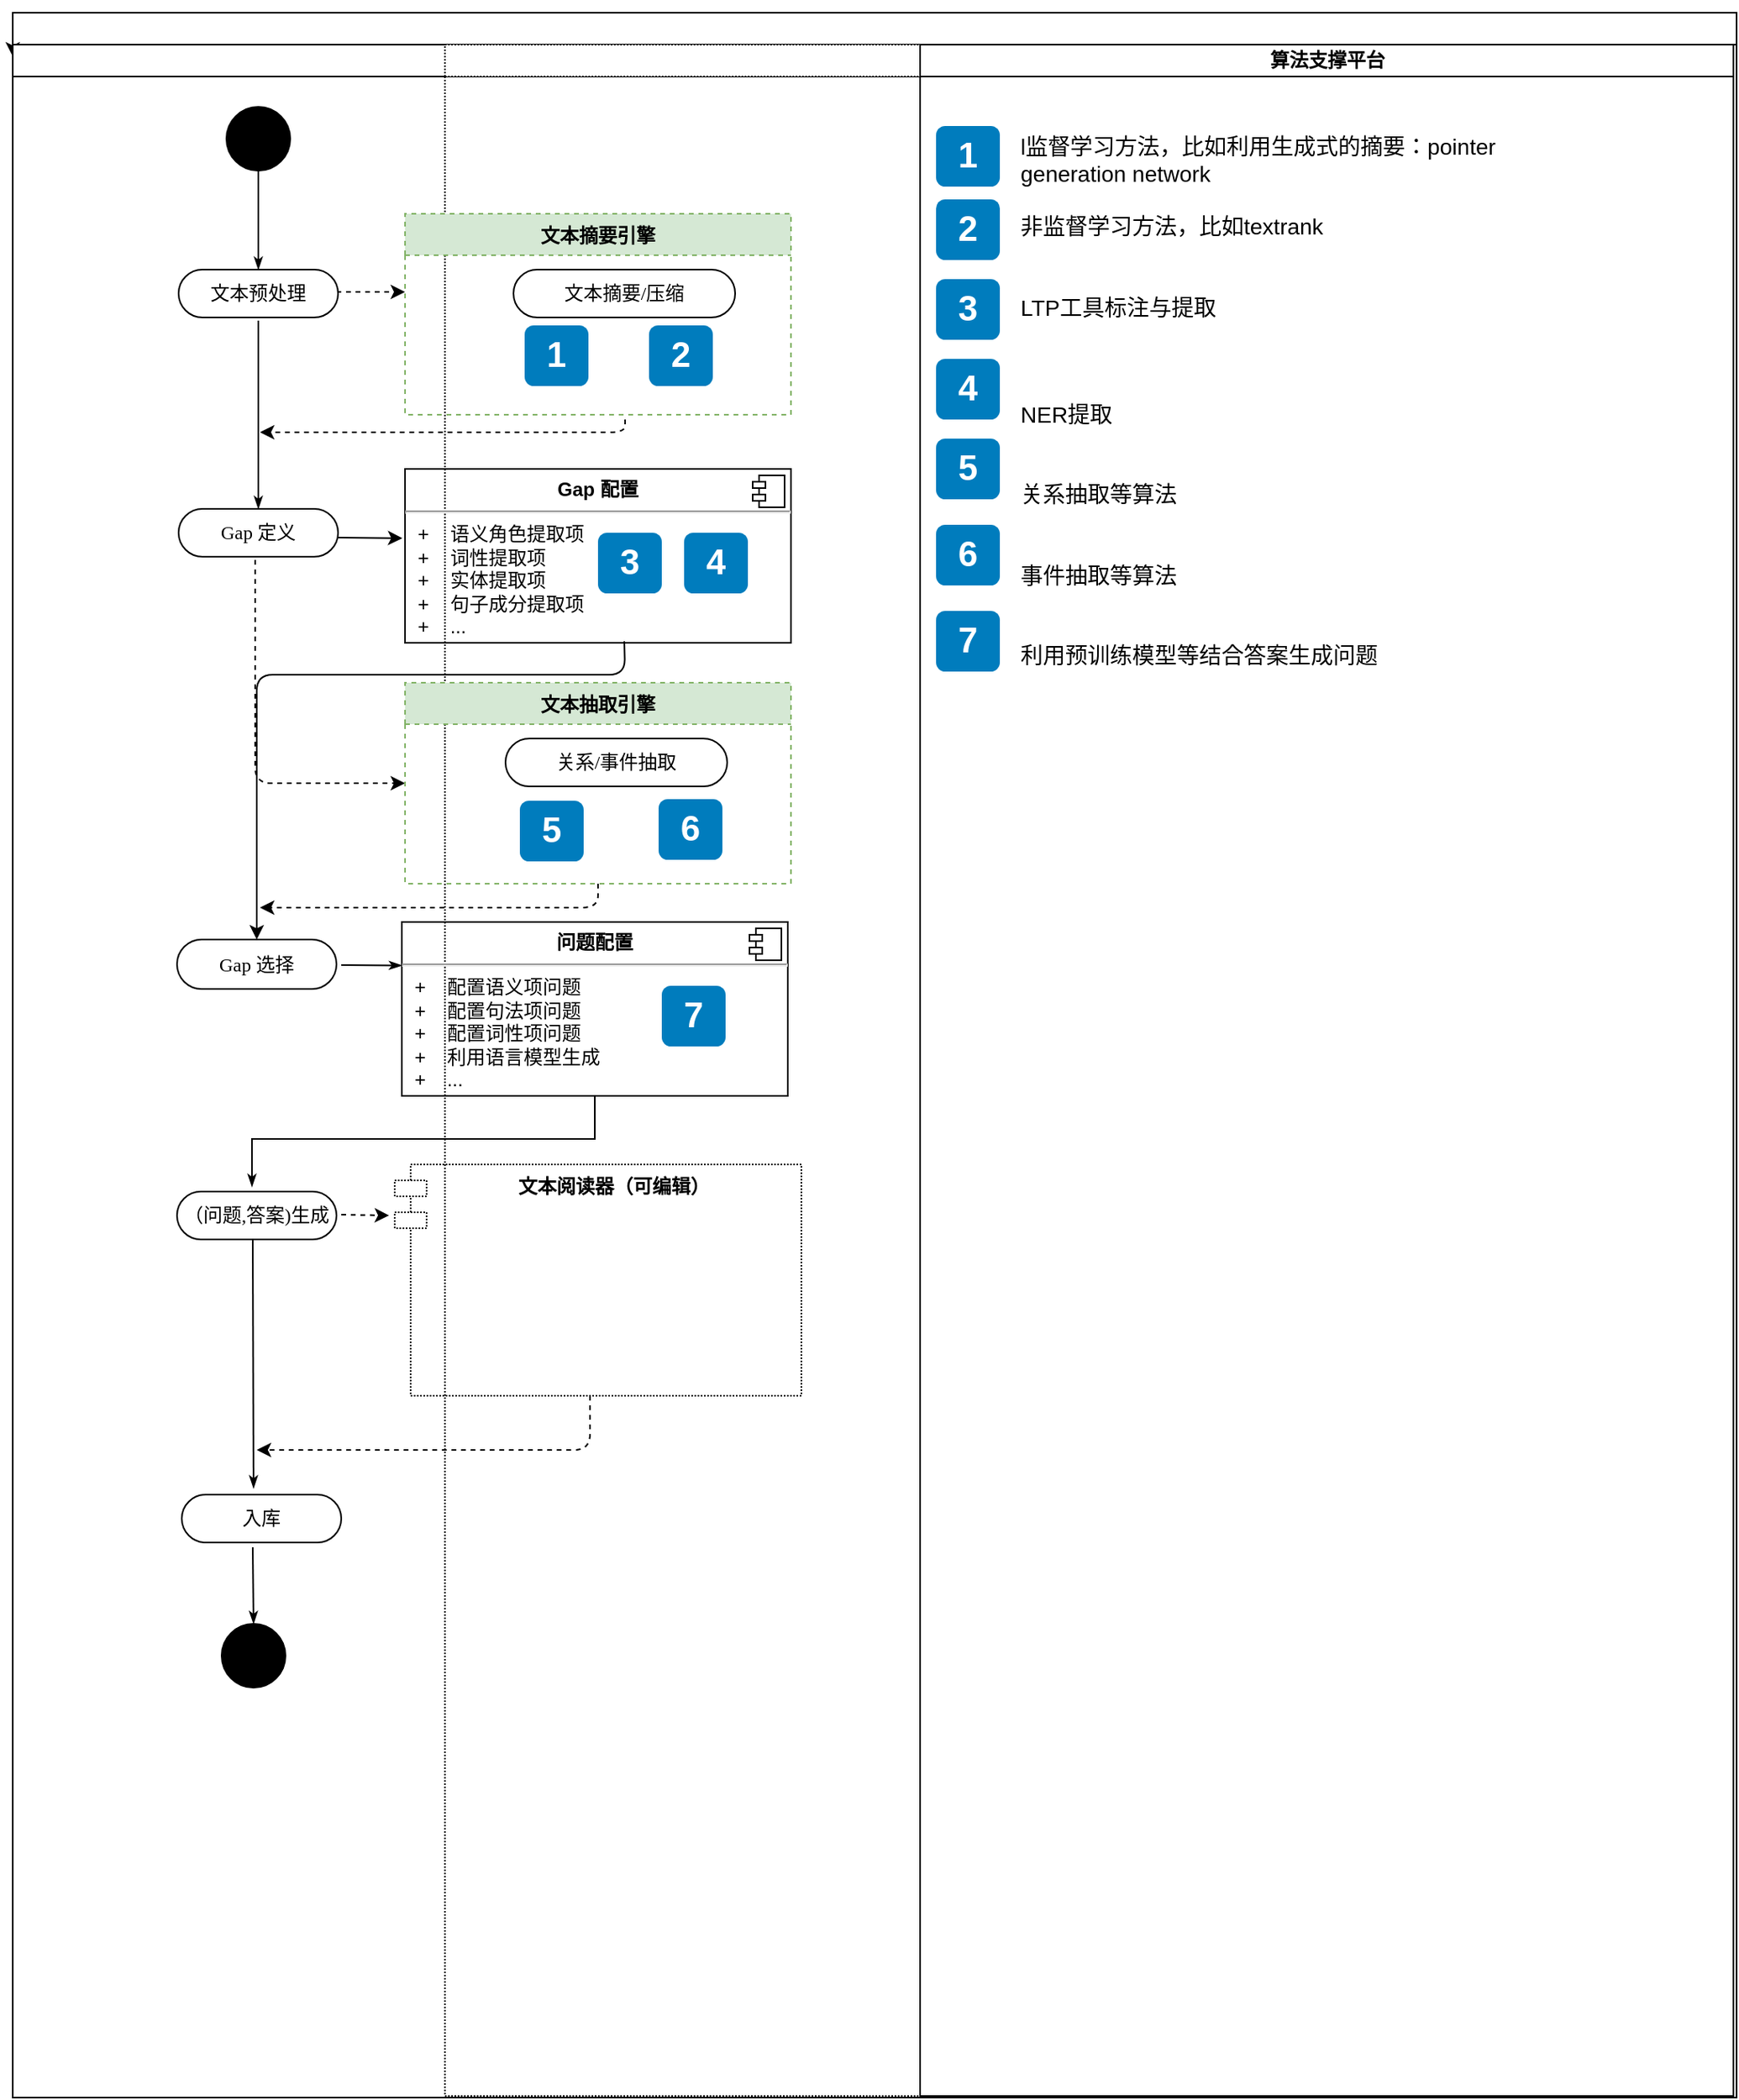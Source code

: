 <mxfile version="13.8.1" type="github">
  <diagram name="Page-1" id="0783ab3e-0a74-02c8-0abd-f7b4e66b4bec">
    <mxGraphModel dx="1632" dy="1537" grid="0" gridSize="10" guides="1" tooltips="1" connect="1" arrows="1" fold="1" page="1" pageScale="1" pageWidth="850" pageHeight="1100" background="#ffffff" math="0" shadow="0">
      <root>
        <mxCell id="0" />
        <mxCell id="1" parent="0" />
        <mxCell id="EHw5fTGMVFigAya_iY1D-30" style="edgeStyle=orthogonalEdgeStyle;rounded=0;orthogonalLoop=1;jettySize=auto;html=1;exitX=0.5;exitY=0;exitDx=0;exitDy=0;entryX=0.5;entryY=0.007;entryDx=0;entryDy=0;entryPerimeter=0;" parent="1" source="1c1d494c118603dd-1" target="1c1d494c118603dd-1" edge="1">
          <mxGeometry relative="1" as="geometry" />
        </mxCell>
        <mxCell id="F5PiqvwF1I0bkjG4wA5f-26" value="" style="endArrow=classic;html=1;dashed=1;" edge="1" parent="1">
          <mxGeometry width="50" height="50" relative="1" as="geometry">
            <mxPoint x="100" y="168" as="sourcePoint" />
            <mxPoint x="143" y="168" as="targetPoint" />
          </mxGeometry>
        </mxCell>
        <mxCell id="F5PiqvwF1I0bkjG4wA5f-34" value="&lt;br&gt;&lt;br&gt;&lt;br&gt;" style="text;html=1;align=center;verticalAlign=middle;resizable=0;points=[];autosize=1;" vertex="1" parent="1">
          <mxGeometry x="175" y="134" width="10" height="46" as="geometry" />
        </mxCell>
        <mxCell id="1c1d494c118603dd-1" value="" style="swimlane;html=1;childLayout=stackLayout;startSize=20;rounded=0;shadow=0;comic=0;labelBackgroundColor=none;strokeWidth=1;fontFamily=Verdana;fontSize=12;align=center;" parent="1" vertex="1">
          <mxGeometry x="-103" y="-7" width="1081" height="1307" as="geometry" />
        </mxCell>
        <mxCell id="EHw5fTGMVFigAya_iY1D-39" style="edgeStyle=orthogonalEdgeStyle;rounded=0;orthogonalLoop=1;jettySize=auto;html=1;exitX=0;exitY=0;exitDx=0;exitDy=0;entryX=0;entryY=0.021;entryDx=0;entryDy=0;entryPerimeter=0;" parent="1c1d494c118603dd-1" source="1c1d494c118603dd-2" target="1c1d494c118603dd-1" edge="1">
          <mxGeometry relative="1" as="geometry" />
        </mxCell>
        <mxCell id="1c1d494c118603dd-2" value="文本结构化平台" style="swimlane;html=1;startSize=20;" parent="1c1d494c118603dd-1" vertex="1">
          <mxGeometry y="20" width="1079" height="1287" as="geometry" />
        </mxCell>
        <mxCell id="1c1d494c118603dd-35" style="edgeStyle=none;rounded=0;html=1;labelBackgroundColor=none;startArrow=none;startFill=0;startSize=5;endArrow=classicThin;endFill=1;endSize=5;jettySize=auto;orthogonalLoop=1;strokeWidth=1;fontFamily=Verdana;fontSize=12" parent="1c1d494c118603dd-2" edge="1">
          <mxGeometry relative="1" as="geometry">
            <mxPoint x="187" y="392" as="sourcePoint" />
            <mxPoint x="187" y="392" as="targetPoint" />
          </mxGeometry>
        </mxCell>
        <mxCell id="F5PiqvwF1I0bkjG4wA5f-38" style="edgeStyle=none;rounded=0;html=1;labelBackgroundColor=none;startArrow=none;startFill=0;startSize=5;endArrow=classicThin;endFill=1;endSize=5;jettySize=auto;orthogonalLoop=1;strokeWidth=1;fontFamily=Verdana;fontSize=12;entryX=0;entryY=0.25;entryDx=0;entryDy=0;" edge="1" parent="1c1d494c118603dd-2" target="F5PiqvwF1I0bkjG4wA5f-57">
          <mxGeometry relative="1" as="geometry">
            <mxPoint x="206" y="577" as="sourcePoint" />
            <mxPoint x="150" y="714" as="targetPoint" />
          </mxGeometry>
        </mxCell>
        <mxCell id="F5PiqvwF1I0bkjG4wA5f-98" style="edgeStyle=none;rounded=0;html=1;labelBackgroundColor=none;startArrow=none;startFill=0;startSize=5;endArrow=classicThin;endFill=1;endSize=5;jettySize=auto;orthogonalLoop=1;strokeWidth=1;fontFamily=Verdana;fontSize=12;" edge="1" parent="1c1d494c118603dd-2">
          <mxGeometry relative="1" as="geometry">
            <mxPoint x="150.5" y="749" as="sourcePoint" />
            <mxPoint x="151" y="905" as="targetPoint" />
          </mxGeometry>
        </mxCell>
        <mxCell id="F5PiqvwF1I0bkjG4wA5f-99" style="edgeStyle=none;rounded=0;html=1;labelBackgroundColor=none;startArrow=none;startFill=0;startSize=5;endArrow=classicThin;endFill=1;endSize=5;jettySize=auto;orthogonalLoop=1;strokeWidth=1;fontFamily=Verdana;fontSize=12;entryX=0.5;entryY=0;entryDx=0;entryDy=0;" edge="1" parent="1c1d494c118603dd-2" target="F5PiqvwF1I0bkjG4wA5f-95">
          <mxGeometry relative="1" as="geometry">
            <mxPoint x="150.5" y="942" as="sourcePoint" />
            <mxPoint x="150.5" y="1061" as="targetPoint" />
          </mxGeometry>
        </mxCell>
        <mxCell id="F5PiqvwF1I0bkjG4wA5f-4" value="" style="ellipse;whiteSpace=wrap;html=1;rounded=0;shadow=0;comic=0;labelBackgroundColor=none;strokeWidth=1;fillColor=#000000;fontFamily=Verdana;fontSize=12;align=center;" vertex="1" parent="1c1d494c118603dd-2">
          <mxGeometry x="134" y="39" width="40" height="40" as="geometry" />
        </mxCell>
        <mxCell id="F5PiqvwF1I0bkjG4wA5f-6" style="edgeStyle=none;rounded=0;html=1;labelBackgroundColor=none;startArrow=none;startFill=0;startSize=5;endArrow=classicThin;endFill=1;endSize=5;jettySize=auto;orthogonalLoop=1;strokeWidth=1;fontFamily=Verdana;fontSize=12;entryX=0.5;entryY=0;entryDx=0;entryDy=0;exitX=0.5;exitY=1;exitDx=0;exitDy=0;" edge="1" parent="1c1d494c118603dd-2" source="F5PiqvwF1I0bkjG4wA5f-4" target="F5PiqvwF1I0bkjG4wA5f-5">
          <mxGeometry relative="1" as="geometry">
            <mxPoint x="342" y="749" as="sourcePoint" />
            <mxPoint x="342" y="717" as="targetPoint" />
          </mxGeometry>
        </mxCell>
        <mxCell id="F5PiqvwF1I0bkjG4wA5f-5" value="文本预处理" style="rounded=1;whiteSpace=wrap;html=1;shadow=0;comic=0;labelBackgroundColor=none;strokeWidth=1;fontFamily=Verdana;fontSize=12;align=center;arcSize=50;" vertex="1" parent="1c1d494c118603dd-2">
          <mxGeometry x="104" y="141" width="100" height="30" as="geometry" />
        </mxCell>
        <mxCell id="F5PiqvwF1I0bkjG4wA5f-27" value="" style="endArrow=classic;html=1;dashed=1;" edge="1" parent="1c1d494c118603dd-2">
          <mxGeometry width="50" height="50" relative="1" as="geometry">
            <mxPoint x="384" y="235" as="sourcePoint" />
            <mxPoint x="155" y="243" as="targetPoint" />
            <Array as="points">
              <mxPoint x="384" y="243" />
            </Array>
          </mxGeometry>
        </mxCell>
        <mxCell id="F5PiqvwF1I0bkjG4wA5f-36" style="edgeStyle=none;rounded=0;html=1;labelBackgroundColor=none;startArrow=none;startFill=0;startSize=5;endArrow=classicThin;endFill=1;endSize=5;jettySize=auto;orthogonalLoop=1;strokeWidth=1;fontFamily=Verdana;fontSize=12;entryX=0.5;entryY=0;entryDx=0;entryDy=0;" edge="1" parent="1c1d494c118603dd-2" target="F5PiqvwF1I0bkjG4wA5f-28">
          <mxGeometry relative="1" as="geometry">
            <mxPoint x="154" y="173" as="sourcePoint" />
            <mxPoint x="153.5" y="265" as="targetPoint" />
          </mxGeometry>
        </mxCell>
        <mxCell id="F5PiqvwF1I0bkjG4wA5f-47" value="" style="endArrow=classic;html=1;exitX=0.5;exitY=1;exitDx=0;exitDy=0;entryX=0.5;entryY=0;entryDx=0;entryDy=0;" edge="1" parent="1c1d494c118603dd-2" target="F5PiqvwF1I0bkjG4wA5f-37">
          <mxGeometry width="50" height="50" relative="1" as="geometry">
            <mxPoint x="383.5" y="374" as="sourcePoint" />
            <mxPoint x="153" y="415" as="targetPoint" />
            <Array as="points">
              <mxPoint x="384" y="395" />
              <mxPoint x="153" y="395" />
            </Array>
          </mxGeometry>
        </mxCell>
        <mxCell id="F5PiqvwF1I0bkjG4wA5f-37" value="Gap 选择" style="rounded=1;whiteSpace=wrap;html=1;shadow=0;comic=0;labelBackgroundColor=none;strokeWidth=1;fontFamily=Verdana;fontSize=12;align=center;arcSize=50;" vertex="1" parent="1c1d494c118603dd-2">
          <mxGeometry x="103" y="561" width="100" height="31" as="geometry" />
        </mxCell>
        <mxCell id="F5PiqvwF1I0bkjG4wA5f-54" value="" style="endArrow=classic;html=1;entryX=0;entryY=0.5;entryDx=0;entryDy=0;dashed=1;" edge="1" parent="1c1d494c118603dd-2" target="F5PiqvwF1I0bkjG4wA5f-49">
          <mxGeometry width="50" height="50" relative="1" as="geometry">
            <mxPoint x="152" y="323" as="sourcePoint" />
            <mxPoint x="263" y="323" as="targetPoint" />
            <Array as="points">
              <mxPoint x="152" y="463" />
            </Array>
          </mxGeometry>
        </mxCell>
        <mxCell id="F5PiqvwF1I0bkjG4wA5f-48" value="（问题,答案)生成" style="rounded=1;whiteSpace=wrap;html=1;shadow=0;comic=0;labelBackgroundColor=none;strokeWidth=1;fontFamily=Verdana;fontSize=12;align=center;arcSize=50;" vertex="1" parent="1c1d494c118603dd-2">
          <mxGeometry x="103" y="719" width="100" height="30" as="geometry" />
        </mxCell>
        <mxCell id="F5PiqvwF1I0bkjG4wA5f-97" value="入库" style="rounded=1;whiteSpace=wrap;html=1;shadow=0;comic=0;labelBackgroundColor=none;strokeWidth=1;fontFamily=Verdana;fontSize=12;align=center;arcSize=50;" vertex="1" parent="1c1d494c118603dd-2">
          <mxGeometry x="106" y="909" width="100" height="30" as="geometry" />
        </mxCell>
        <mxCell id="F5PiqvwF1I0bkjG4wA5f-95" value="" style="ellipse;whiteSpace=wrap;html=1;rounded=0;shadow=0;comic=0;labelBackgroundColor=none;strokeWidth=1;fillColor=#000000;fontFamily=Verdana;fontSize=12;align=center;" vertex="1" parent="1c1d494c118603dd-2">
          <mxGeometry x="131" y="990" width="40" height="40" as="geometry" />
        </mxCell>
        <mxCell id="F5PiqvwF1I0bkjG4wA5f-100" value="" style="endArrow=classic;html=1;dashed=1;" edge="1" parent="1c1d494c118603dd-2">
          <mxGeometry width="50" height="50" relative="1" as="geometry">
            <mxPoint x="206" y="733.5" as="sourcePoint" />
            <mxPoint x="236" y="734" as="targetPoint" />
          </mxGeometry>
        </mxCell>
        <mxCell id="1c1d494c118603dd-3" value="" style="swimlane;html=1;startSize=20;dashed=1;dashPattern=1 1;" parent="1c1d494c118603dd-2" vertex="1">
          <mxGeometry x="271" width="808" height="1286" as="geometry" />
        </mxCell>
        <mxCell id="F5PiqvwF1I0bkjG4wA5f-46" value="" style="endArrow=classic;html=1;entryX=-0.007;entryY=0.398;entryDx=0;entryDy=0;entryPerimeter=0;" edge="1" parent="1c1d494c118603dd-3" target="F5PiqvwF1I0bkjG4wA5f-42">
          <mxGeometry width="50" height="50" relative="1" as="geometry">
            <mxPoint x="-68" y="309" as="sourcePoint" />
            <mxPoint x="43" y="309" as="targetPoint" />
          </mxGeometry>
        </mxCell>
        <mxCell id="F5PiqvwF1I0bkjG4wA5f-96" value="文本阅读器（可编辑）" style="shape=module;align=left;spacingLeft=20;align=center;verticalAlign=top;dashed=1;dashPattern=1 1;fillColor=none;fontStyle=1" vertex="1" parent="1c1d494c118603dd-3">
          <mxGeometry x="-31.5" y="702" width="255" height="145" as="geometry" />
        </mxCell>
        <mxCell id="F5PiqvwF1I0bkjG4wA5f-30" value="文本摘要引擎" style="swimlane;fontStyle=1;childLayout=stackLayout;horizontal=1;startSize=26;fillColor=#d5e8d4;horizontalStack=0;resizeParent=1;resizeParentMax=0;resizeLast=0;collapsible=1;marginBottom=0;dashed=1;strokeColor=#82b366;" vertex="1" parent="1c1d494c118603dd-3">
          <mxGeometry x="-25" y="106" width="242" height="126" as="geometry" />
        </mxCell>
        <mxCell id="F5PiqvwF1I0bkjG4wA5f-22" value="1" style="rounded=1;whiteSpace=wrap;html=1;fillColor=#007CBD;strokeColor=none;fontColor=#FFFFFF;fontStyle=1;fontSize=22;labelBackgroundColor=none;" vertex="1" parent="1c1d494c118603dd-3">
          <mxGeometry x="50" y="176" width="40" height="38" as="geometry" />
        </mxCell>
        <mxCell id="F5PiqvwF1I0bkjG4wA5f-42" value="&lt;p style=&quot;margin: 0px ; margin-top: 6px ; text-align: center&quot;&gt;&lt;b&gt;Gap 配置&lt;/b&gt;&lt;/p&gt;&lt;hr&gt;&lt;p style=&quot;margin: 0px ; margin-left: 8px&quot;&gt;+&amp;nbsp; &amp;nbsp; 语义角色提取项&lt;br&gt;+&amp;nbsp; &amp;nbsp; 词性提取项&lt;/p&gt;&lt;p style=&quot;margin: 0px ; margin-left: 8px&quot;&gt;+&amp;nbsp; &amp;nbsp; 实体提取项&lt;/p&gt;&lt;p style=&quot;margin: 0px ; margin-left: 8px&quot;&gt;+&amp;nbsp; &amp;nbsp; 句子成分提取项&lt;/p&gt;&lt;p style=&quot;margin: 0px ; margin-left: 8px&quot;&gt;+&amp;nbsp; &amp;nbsp; ...&lt;/p&gt;&lt;p style=&quot;margin: 0px ; margin-left: 8px&quot;&gt;&lt;br&gt;&lt;/p&gt;" style="align=left;overflow=fill;html=1;dropTarget=0;fillColor=none;" vertex="1" parent="1c1d494c118603dd-3">
          <mxGeometry x="-25" y="266" width="242" height="109" as="geometry" />
        </mxCell>
        <mxCell id="F5PiqvwF1I0bkjG4wA5f-43" value="" style="shape=component;jettyWidth=8;jettyHeight=4;" vertex="1" parent="F5PiqvwF1I0bkjG4wA5f-42">
          <mxGeometry x="1" width="20" height="20" relative="1" as="geometry">
            <mxPoint x="-24" y="4" as="offset" />
          </mxGeometry>
        </mxCell>
        <mxCell id="F5PiqvwF1I0bkjG4wA5f-101" value="" style="endArrow=classic;html=1;dashed=1;" edge="1" parent="1c1d494c118603dd-3">
          <mxGeometry width="50" height="50" relative="1" as="geometry">
            <mxPoint x="91" y="847" as="sourcePoint" />
            <mxPoint x="-118" y="881" as="targetPoint" />
            <Array as="points">
              <mxPoint x="91" y="881" />
            </Array>
          </mxGeometry>
        </mxCell>
        <mxCell id="F5PiqvwF1I0bkjG4wA5f-7" value="文本摘要/压缩" style="rounded=1;whiteSpace=wrap;html=1;shadow=0;comic=0;labelBackgroundColor=none;strokeWidth=1;fontFamily=Verdana;fontSize=12;align=center;arcSize=50;" vertex="1" parent="1c1d494c118603dd-3">
          <mxGeometry x="43" y="141" width="139" height="30" as="geometry" />
        </mxCell>
        <mxCell id="F5PiqvwF1I0bkjG4wA5f-44" value="3" style="rounded=1;whiteSpace=wrap;html=1;fillColor=#007CBD;strokeColor=none;fontColor=#FFFFFF;fontStyle=1;fontSize=22;labelBackgroundColor=none;" vertex="1" parent="1c1d494c118603dd-3">
          <mxGeometry x="96" y="306" width="40" height="38" as="geometry" />
        </mxCell>
        <mxCell id="F5PiqvwF1I0bkjG4wA5f-57" value="&lt;p style=&quot;margin: 0px ; margin-top: 6px ; text-align: center&quot;&gt;&lt;b&gt;问题配置&lt;/b&gt;&lt;/p&gt;&lt;hr&gt;&lt;p style=&quot;margin: 0px ; margin-left: 8px&quot;&gt;+&amp;nbsp; &amp;nbsp; 配置语义项问题&lt;br&gt;+&amp;nbsp; &amp;nbsp; 配置句法项问题&lt;/p&gt;&lt;p style=&quot;margin: 0px ; margin-left: 8px&quot;&gt;+&amp;nbsp; &amp;nbsp; 配置词性项问题&lt;/p&gt;&lt;p style=&quot;margin: 0px ; margin-left: 8px&quot;&gt;+&amp;nbsp; &amp;nbsp; 利用语言模型生成&lt;/p&gt;&lt;p style=&quot;margin: 0px ; margin-left: 8px&quot;&gt;+&amp;nbsp; &amp;nbsp; ...&lt;/p&gt;&lt;p style=&quot;margin: 0px ; margin-left: 8px&quot;&gt;&lt;br&gt;&lt;/p&gt;" style="align=left;overflow=fill;html=1;dropTarget=0;fillColor=none;" vertex="1" parent="1c1d494c118603dd-3">
          <mxGeometry x="-27" y="550" width="242" height="109" as="geometry" />
        </mxCell>
        <mxCell id="F5PiqvwF1I0bkjG4wA5f-58" value="" style="shape=component;jettyWidth=8;jettyHeight=4;" vertex="1" parent="F5PiqvwF1I0bkjG4wA5f-57">
          <mxGeometry x="1" width="20" height="20" relative="1" as="geometry">
            <mxPoint x="-24" y="4" as="offset" />
          </mxGeometry>
        </mxCell>
        <mxCell id="F5PiqvwF1I0bkjG4wA5f-23" value="2" style="rounded=1;whiteSpace=wrap;html=1;fillColor=#007CBD;strokeColor=none;fontColor=#FFFFFF;fontStyle=1;fontSize=22;labelBackgroundColor=none;" vertex="1" parent="1c1d494c118603dd-3">
          <mxGeometry x="128" y="176" width="40" height="38" as="geometry" />
        </mxCell>
        <mxCell id="F5PiqvwF1I0bkjG4wA5f-59" value="7" style="rounded=1;whiteSpace=wrap;html=1;fillColor=#007CBD;strokeColor=none;fontColor=#FFFFFF;fontStyle=1;fontSize=22;labelBackgroundColor=none;" vertex="1" parent="1c1d494c118603dd-3">
          <mxGeometry x="136" y="590" width="40" height="38" as="geometry" />
        </mxCell>
        <mxCell id="F5PiqvwF1I0bkjG4wA5f-45" value="4" style="rounded=1;whiteSpace=wrap;html=1;fillColor=#007CBD;strokeColor=none;fontColor=#FFFFFF;fontStyle=1;fontSize=22;labelBackgroundColor=none;" vertex="1" parent="1c1d494c118603dd-3">
          <mxGeometry x="150" y="306" width="40" height="38" as="geometry" />
        </mxCell>
        <mxCell id="F5PiqvwF1I0bkjG4wA5f-49" value="文本抽取引擎" style="swimlane;fontStyle=1;childLayout=stackLayout;horizontal=1;startSize=26;fillColor=#d5e8d4;horizontalStack=0;resizeParent=1;resizeParentMax=0;resizeLast=0;collapsible=1;marginBottom=0;dashed=1;strokeColor=#82b366;" vertex="1" parent="1c1d494c118603dd-3">
          <mxGeometry x="-25" y="400" width="242" height="126" as="geometry" />
        </mxCell>
        <mxCell id="F5PiqvwF1I0bkjG4wA5f-53" value="" style="endArrow=classic;html=1;dashed=1;exitX=0.5;exitY=1;exitDx=0;exitDy=0;" edge="1" parent="F5PiqvwF1I0bkjG4wA5f-49" source="F5PiqvwF1I0bkjG4wA5f-49">
          <mxGeometry width="50" height="50" relative="1" as="geometry">
            <mxPoint x="-3" y="76" as="sourcePoint" />
            <mxPoint x="-91" y="141" as="targetPoint" />
            <Array as="points">
              <mxPoint x="121" y="141" />
            </Array>
          </mxGeometry>
        </mxCell>
        <mxCell id="F5PiqvwF1I0bkjG4wA5f-52" value="关系/事件抽取" style="rounded=1;whiteSpace=wrap;html=1;shadow=0;comic=0;labelBackgroundColor=none;strokeWidth=1;fontFamily=Verdana;fontSize=12;align=center;arcSize=50;" vertex="1" parent="1c1d494c118603dd-3">
          <mxGeometry x="38" y="435" width="139" height="30" as="geometry" />
        </mxCell>
        <mxCell id="F5PiqvwF1I0bkjG4wA5f-55" value="5" style="rounded=1;whiteSpace=wrap;html=1;fillColor=#007CBD;strokeColor=none;fontColor=#FFFFFF;fontStyle=1;fontSize=22;labelBackgroundColor=none;" vertex="1" parent="1c1d494c118603dd-3">
          <mxGeometry x="47" y="474" width="40" height="38" as="geometry" />
        </mxCell>
        <mxCell id="1c1d494c118603dd-4" value="算法支撑平台" style="swimlane;html=1;startSize=20;" parent="1c1d494c118603dd-3" vertex="1">
          <mxGeometry x="298" width="510" height="1286" as="geometry" />
        </mxCell>
        <mxCell id="F5PiqvwF1I0bkjG4wA5f-105" value="7" style="rounded=1;whiteSpace=wrap;html=1;fillColor=#007CBD;strokeColor=none;fontColor=#FFFFFF;fontStyle=1;fontSize=22;labelBackgroundColor=none;" vertex="1" parent="1c1d494c118603dd-4">
          <mxGeometry x="10" y="355" width="40" height="38" as="geometry" />
        </mxCell>
        <mxCell id="F5PiqvwF1I0bkjG4wA5f-102" value="4" style="rounded=1;whiteSpace=wrap;html=1;fillColor=#007CBD;strokeColor=none;fontColor=#FFFFFF;fontStyle=1;fontSize=22;labelBackgroundColor=none;" vertex="1" parent="1c1d494c118603dd-4">
          <mxGeometry x="10" y="197" width="40" height="38" as="geometry" />
        </mxCell>
        <mxCell id="F5PiqvwF1I0bkjG4wA5f-16" value="1" style="rounded=1;whiteSpace=wrap;html=1;fillColor=#007CBD;strokeColor=none;fontColor=#FFFFFF;fontStyle=1;fontSize=22;labelBackgroundColor=none;" vertex="1" parent="1c1d494c118603dd-4">
          <mxGeometry x="10" y="51" width="40" height="38" as="geometry" />
        </mxCell>
        <mxCell id="F5PiqvwF1I0bkjG4wA5f-20" value="2" style="rounded=1;whiteSpace=wrap;html=1;fillColor=#007CBD;strokeColor=none;fontColor=#FFFFFF;fontStyle=1;fontSize=22;labelBackgroundColor=none;" vertex="1" parent="1c1d494c118603dd-4">
          <mxGeometry x="10" y="97" width="40" height="38" as="geometry" />
        </mxCell>
        <mxCell id="F5PiqvwF1I0bkjG4wA5f-25" value="3" style="rounded=1;whiteSpace=wrap;html=1;fillColor=#007CBD;strokeColor=none;fontColor=#FFFFFF;fontStyle=1;fontSize=22;labelBackgroundColor=none;" vertex="1" parent="1c1d494c118603dd-4">
          <mxGeometry x="10" y="147" width="40" height="38" as="geometry" />
        </mxCell>
        <mxCell id="F5PiqvwF1I0bkjG4wA5f-103" value="5" style="rounded=1;whiteSpace=wrap;html=1;fillColor=#007CBD;strokeColor=none;fontColor=#FFFFFF;fontStyle=1;fontSize=22;labelBackgroundColor=none;" vertex="1" parent="1c1d494c118603dd-4">
          <mxGeometry x="10" y="247" width="40" height="38" as="geometry" />
        </mxCell>
        <mxCell id="F5PiqvwF1I0bkjG4wA5f-104" value="6" style="rounded=1;whiteSpace=wrap;html=1;fillColor=#007CBD;strokeColor=none;fontColor=#FFFFFF;fontStyle=1;fontSize=22;labelBackgroundColor=none;" vertex="1" parent="1c1d494c118603dd-4">
          <mxGeometry x="10" y="301" width="40" height="38" as="geometry" />
        </mxCell>
        <mxCell id="F5PiqvwF1I0bkjG4wA5f-18" value="l监督学习方法，比如利用生成式的摘要：pointer generation network&lt;br&gt;&lt;br&gt;非监督学习方法，比如textrank&lt;br&gt;&lt;br&gt;&lt;br&gt;LTP工具标注与提取&lt;br&gt;&lt;br&gt;&lt;br&gt;&lt;br&gt;NER提取&lt;br&gt;&lt;br&gt;&lt;br&gt;关系抽取等算法&lt;br&gt;&lt;br&gt;&lt;br&gt;事件抽取等算法&lt;br&gt;&lt;br&gt;&lt;br&gt;利用预训练模型等结合答案生成问题" style="text;html=1;align=left;verticalAlign=top;spacingTop=-4;fontSize=14;labelBackgroundColor=none;whiteSpace=wrap;" vertex="1" parent="1c1d494c118603dd-4">
          <mxGeometry x="61" y="53" width="304" height="360" as="geometry" />
        </mxCell>
        <mxCell id="F5PiqvwF1I0bkjG4wA5f-28" value="Gap 定义" style="rounded=1;whiteSpace=wrap;html=1;shadow=0;comic=0;labelBackgroundColor=none;strokeWidth=1;fontFamily=Verdana;fontSize=12;align=center;arcSize=50;" vertex="1" parent="1">
          <mxGeometry x="1" y="304" width="100" height="30" as="geometry" />
        </mxCell>
        <mxCell id="F5PiqvwF1I0bkjG4wA5f-56" value="6" style="rounded=1;whiteSpace=wrap;html=1;fillColor=#007CBD;strokeColor=none;fontColor=#FFFFFF;fontStyle=1;fontSize=22;labelBackgroundColor=none;" vertex="1" parent="1">
          <mxGeometry x="302" y="486" width="40" height="38" as="geometry" />
        </mxCell>
        <mxCell id="F5PiqvwF1I0bkjG4wA5f-60" style="edgeStyle=none;rounded=0;html=1;labelBackgroundColor=none;startArrow=none;startFill=0;startSize=5;endArrow=classicThin;endFill=1;endSize=5;jettySize=auto;orthogonalLoop=1;strokeWidth=1;fontFamily=Verdana;fontSize=12;exitX=0.5;exitY=1;exitDx=0;exitDy=0;" edge="1" parent="1" source="F5PiqvwF1I0bkjG4wA5f-57">
          <mxGeometry relative="1" as="geometry">
            <mxPoint x="113" y="599" as="sourcePoint" />
            <mxPoint x="47" y="729" as="targetPoint" />
            <Array as="points">
              <mxPoint x="262" y="699" />
              <mxPoint x="47" y="699" />
            </Array>
          </mxGeometry>
        </mxCell>
      </root>
    </mxGraphModel>
  </diagram>
</mxfile>

